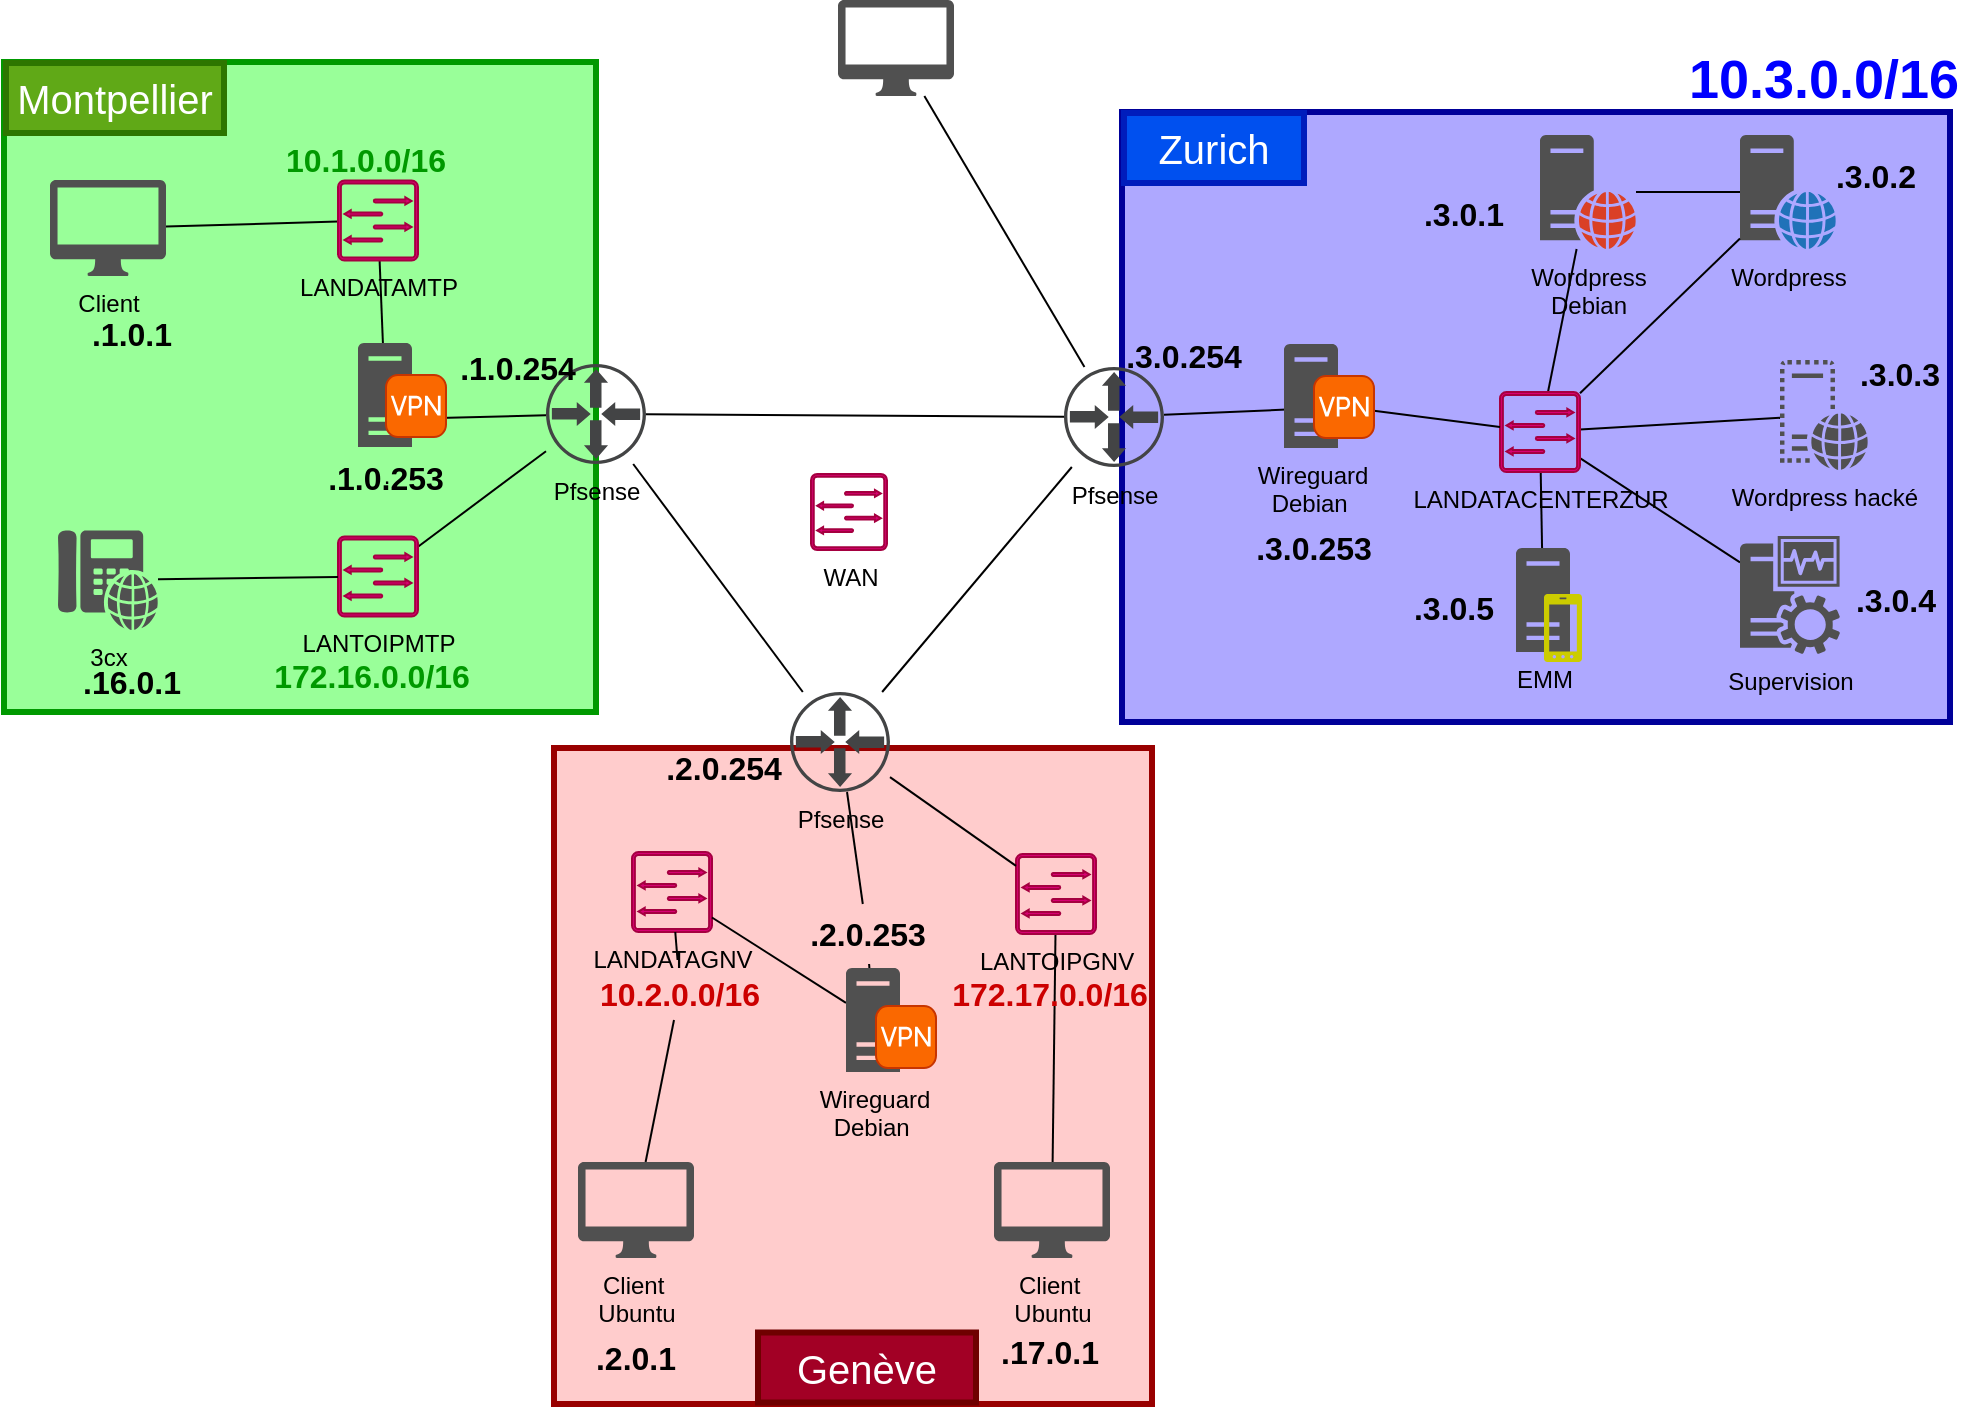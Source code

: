 <mxfile>
    <diagram id="Ova_cbhtESrP1cNoYYQZ" name="Page-1">
        <mxGraphModel dx="2796" dy="1238" grid="0" gridSize="10" guides="1" tooltips="1" connect="1" arrows="1" fold="1" page="0" pageScale="1" pageWidth="850" pageHeight="1100" background="#ffffff" math="0" shadow="0">
            <root>
                <mxCell id="0"/>
                <mxCell id="1" parent="0"/>
                <mxCell id="69" value="" style="rounded=0;whiteSpace=wrap;html=1;strokeColor=#000099;strokeWidth=3;fillColor=#AEA8FF;" vertex="1" parent="1">
                    <mxGeometry x="508" y="-6" width="414" height="305" as="geometry"/>
                </mxCell>
                <mxCell id="67" value="" style="rounded=0;whiteSpace=wrap;html=1;strokeColor=#009900;strokeWidth=3;fillColor=#99FF99;" vertex="1" parent="1">
                    <mxGeometry x="-51" y="-31" width="296" height="325" as="geometry"/>
                </mxCell>
                <mxCell id="68" value="" style="rounded=0;whiteSpace=wrap;html=1;strokeColor=#990000;strokeWidth=3;fillColor=#FFCCCC;fontColor=none;noLabel=1;labelBorderColor=none;" vertex="1" parent="1">
                    <mxGeometry x="224" y="312" width="299" height="328" as="geometry"/>
                </mxCell>
                <mxCell id="71" style="edgeStyle=none;html=1;strokeColor=#000000;startArrow=none;startFill=0;endArrow=none;endFill=0;" edge="1" parent="1" source="3" target="4">
                    <mxGeometry relative="1" as="geometry"/>
                </mxCell>
                <mxCell id="3" value="&lt;font color=&quot;#000000&quot;&gt;Wordpress&lt;br&gt;Debian&lt;br&gt;&lt;/font&gt;" style="sketch=0;pointerEvents=1;shadow=0;dashed=0;html=1;strokeColor=none;fillColor=#505050;labelPosition=center;verticalLabelPosition=bottom;verticalAlign=top;outlineConnect=0;align=center;shape=mxgraph.office.servers.web_server_orange;" vertex="1" parent="1">
                    <mxGeometry x="717" y="5.5" width="48" height="57" as="geometry"/>
                </mxCell>
                <mxCell id="4" value="&lt;font color=&quot;#000000&quot;&gt;Wordpress&lt;/font&gt;" style="sketch=0;pointerEvents=1;shadow=0;dashed=0;html=1;strokeColor=none;fillColor=#505050;labelPosition=center;verticalLabelPosition=bottom;verticalAlign=top;outlineConnect=0;align=center;shape=mxgraph.office.servers.web_server_blue;" vertex="1" parent="1">
                    <mxGeometry x="817" y="5.5" width="48" height="57" as="geometry"/>
                </mxCell>
                <mxCell id="6" value="&lt;font color=&quot;#000000&quot;&gt;Wordpress hacké&lt;/font&gt;" style="sketch=0;pointerEvents=1;shadow=0;dashed=0;html=1;strokeColor=none;fillColor=#505050;labelPosition=center;verticalLabelPosition=bottom;verticalAlign=top;outlineConnect=0;align=center;shape=mxgraph.office.servers.virtual_web_server;" vertex="1" parent="1">
                    <mxGeometry x="837" y="118" width="44" height="55" as="geometry"/>
                </mxCell>
                <mxCell id="42" style="edgeStyle=none;html=1;strokeColor=#000000;startArrow=none;startFill=0;endArrow=none;endFill=0;" edge="1" parent="1" source="98" target="14">
                    <mxGeometry relative="1" as="geometry">
                        <mxPoint x="76" y="77.25" as="targetPoint"/>
                        <mxPoint x="26" y="45.583" as="sourcePoint"/>
                    </mxGeometry>
                </mxCell>
                <mxCell id="58" style="edgeStyle=none;html=1;strokeColor=#000000;startArrow=none;startFill=0;endArrow=none;endFill=0;" edge="1" parent="1" source="10" target="12">
                    <mxGeometry relative="1" as="geometry"/>
                </mxCell>
                <mxCell id="10" value="" style="sketch=0;pointerEvents=1;shadow=0;dashed=0;html=1;strokeColor=none;fillColor=#505050;labelPosition=center;verticalLabelPosition=bottom;verticalAlign=top;outlineConnect=0;align=center;shape=mxgraph.office.devices.mac_client;" vertex="1" parent="1">
                    <mxGeometry x="366" y="-62" width="58" height="48" as="geometry"/>
                </mxCell>
                <mxCell id="51" style="edgeStyle=none;html=1;strokeColor=#000000;startArrow=none;startFill=0;endArrow=none;endFill=0;" edge="1" parent="1" source="11" target="12">
                    <mxGeometry relative="1" as="geometry"/>
                </mxCell>
                <mxCell id="11" value="&lt;font color=&quot;#000000&quot;&gt;Pfsense&lt;/font&gt;" style="sketch=0;pointerEvents=1;shadow=0;dashed=0;html=1;strokeColor=none;fillColor=#434445;aspect=fixed;labelPosition=center;verticalLabelPosition=bottom;verticalAlign=top;align=center;outlineConnect=0;shape=mxgraph.vvd.physical_upstream_router;" vertex="1" parent="1">
                    <mxGeometry x="220" y="120" width="50" height="50" as="geometry"/>
                </mxCell>
                <mxCell id="52" style="edgeStyle=none;html=1;strokeColor=#000000;startArrow=none;startFill=0;endArrow=none;endFill=0;" edge="1" parent="1" source="12" target="19">
                    <mxGeometry relative="1" as="geometry"/>
                </mxCell>
                <mxCell id="123" value="" style="edgeStyle=none;html=1;strokeColor=#000000;fontSize=27;fontColor=#000000;startArrow=none;startFill=0;endArrow=none;endFill=0;" edge="1" parent="1" source="12" target="116">
                    <mxGeometry relative="1" as="geometry">
                        <mxPoint x="523" y="144.277" as="sourcePoint"/>
                    </mxGeometry>
                </mxCell>
                <mxCell id="12" value="&lt;span style=&quot;color: rgb(0, 0, 0);&quot;&gt;Pfsense&lt;/span&gt;" style="sketch=0;pointerEvents=1;shadow=0;dashed=0;html=1;strokeColor=none;fillColor=#434445;aspect=fixed;labelPosition=center;verticalLabelPosition=bottom;verticalAlign=top;align=center;outlineConnect=0;shape=mxgraph.vvd.physical_upstream_router;" vertex="1" parent="1">
                    <mxGeometry x="479" y="121.5" width="50" height="50" as="geometry"/>
                </mxCell>
                <mxCell id="50" style="edgeStyle=none;html=1;strokeColor=#000000;startArrow=none;startFill=0;endArrow=none;endFill=0;exitX=0.879;exitY=0.694;exitDx=0;exitDy=0;exitPerimeter=0;" edge="1" parent="1" source="120" target="11">
                    <mxGeometry relative="1" as="geometry"/>
                </mxCell>
                <mxCell id="129" value="" style="edgeStyle=none;html=1;strokeColor=#000000;fontSize=27;fontColor=#000000;startArrow=none;startFill=0;endArrow=none;endFill=0;" edge="1" parent="1" source="14" target="119">
                    <mxGeometry relative="1" as="geometry"/>
                </mxCell>
                <mxCell id="14" value="&lt;font color=&quot;#000000&quot;&gt;LANDATAMTP&lt;/font&gt;" style="sketch=0;pointerEvents=1;shadow=0;dashed=0;html=1;strokeColor=#A50040;fillColor=#d80073;aspect=fixed;labelPosition=center;verticalLabelPosition=bottom;verticalAlign=top;align=center;outlineConnect=0;shape=mxgraph.vvd.switch;fontColor=#ffffff;" vertex="1" parent="1">
                    <mxGeometry x="116" y="28.25" width="40" height="40" as="geometry"/>
                </mxCell>
                <mxCell id="130" style="edgeStyle=none;html=1;strokeColor=#000000;fontSize=27;fontColor=#000000;startArrow=none;startFill=0;endArrow=none;endFill=0;" edge="1" parent="1" source="15" target="11">
                    <mxGeometry relative="1" as="geometry"/>
                </mxCell>
                <mxCell id="15" value="&lt;font color=&quot;#000000&quot;&gt;LANTOIPMTP&lt;/font&gt;" style="sketch=0;pointerEvents=1;shadow=0;dashed=0;html=1;strokeColor=#A50040;fillColor=#d80073;aspect=fixed;labelPosition=center;verticalLabelPosition=bottom;verticalAlign=top;align=center;outlineConnect=0;shape=mxgraph.vvd.switch;fontColor=#ffffff;" vertex="1" parent="1">
                    <mxGeometry x="116" y="206.25" width="40" height="40" as="geometry"/>
                </mxCell>
                <mxCell id="63" style="edgeStyle=none;html=1;strokeColor=#000000;startArrow=none;startFill=0;endArrow=none;endFill=0;" edge="1" parent="1" source="109" target="41">
                    <mxGeometry relative="1" as="geometry"/>
                </mxCell>
                <mxCell id="16" value="&lt;font color=&quot;#000000&quot;&gt;LANDATAGNV&lt;/font&gt;" style="sketch=0;pointerEvents=1;shadow=0;dashed=0;html=1;strokeColor=#A50040;fillColor=#d80073;aspect=fixed;labelPosition=center;verticalLabelPosition=bottom;verticalAlign=top;align=center;outlineConnect=0;shape=mxgraph.vvd.switch;fontColor=#ffffff;" vertex="1" parent="1">
                    <mxGeometry x="263" y="364" width="40" height="40" as="geometry"/>
                </mxCell>
                <mxCell id="65" style="edgeStyle=none;html=1;strokeColor=#000000;startArrow=none;startFill=0;endArrow=none;endFill=0;" edge="1" parent="1" source="17" target="75">
                    <mxGeometry relative="1" as="geometry">
                        <mxPoint x="501.857" y="522.5" as="targetPoint"/>
                    </mxGeometry>
                </mxCell>
                <mxCell id="17" value="&lt;font color=&quot;#000000&quot;&gt;LANTOIPGNV&lt;/font&gt;" style="sketch=0;pointerEvents=1;shadow=0;dashed=0;html=1;strokeColor=#A50040;fillColor=#d80073;aspect=fixed;labelPosition=center;verticalLabelPosition=bottom;verticalAlign=top;align=center;outlineConnect=0;shape=mxgraph.vvd.switch;fontColor=#ffffff;" vertex="1" parent="1">
                    <mxGeometry x="455" y="365" width="40" height="40" as="geometry"/>
                </mxCell>
                <mxCell id="53" style="edgeStyle=none;html=1;strokeColor=#000000;startArrow=none;startFill=0;endArrow=none;endFill=0;" edge="1" parent="1" source="19" target="11">
                    <mxGeometry relative="1" as="geometry"/>
                </mxCell>
                <mxCell id="55" value="" style="edgeStyle=none;html=1;strokeColor=#000000;startArrow=none;startFill=0;endArrow=none;endFill=0;" edge="1" parent="1" source="148" target="121">
                    <mxGeometry relative="1" as="geometry">
                        <mxPoint x="379.976" y="420" as="targetPoint"/>
                    </mxGeometry>
                </mxCell>
                <mxCell id="64" style="edgeStyle=none;html=1;strokeColor=#000000;startArrow=none;startFill=0;endArrow=none;endFill=0;" edge="1" parent="1" source="19" target="17">
                    <mxGeometry relative="1" as="geometry">
                        <mxPoint x="402" y="317.959" as="sourcePoint"/>
                    </mxGeometry>
                </mxCell>
                <mxCell id="19" value="&lt;span style=&quot;color: rgb(0, 0, 0);&quot;&gt;Pfsense&lt;/span&gt;" style="sketch=0;pointerEvents=1;shadow=0;dashed=0;html=1;strokeColor=none;fillColor=#434445;aspect=fixed;labelPosition=center;verticalLabelPosition=bottom;verticalAlign=top;align=center;outlineConnect=0;shape=mxgraph.vvd.physical_upstream_router;" vertex="1" parent="1">
                    <mxGeometry x="342" y="284" width="50" height="50" as="geometry"/>
                </mxCell>
                <mxCell id="41" value="&lt;font style=&quot;font-weight: normal;&quot; color=&quot;#000000&quot;&gt;Client&amp;nbsp;&lt;br&gt;Ubuntu&lt;/font&gt;" style="sketch=0;pointerEvents=1;shadow=0;dashed=0;html=1;strokeColor=none;fillColor=#505050;labelPosition=center;verticalLabelPosition=bottom;verticalAlign=top;outlineConnect=0;align=center;shape=mxgraph.office.devices.mac_client;fontStyle=1" vertex="1" parent="1">
                    <mxGeometry x="236" y="519" width="58" height="48" as="geometry"/>
                </mxCell>
                <mxCell id="44" style="edgeStyle=none;html=1;strokeColor=#000000;startArrow=none;startFill=0;endArrow=none;endFill=0;" edge="1" parent="1" source="99" target="15">
                    <mxGeometry relative="1" as="geometry">
                        <mxPoint x="126" y="72.492" as="targetPoint"/>
                        <mxPoint x="44" y="222.705" as="sourcePoint"/>
                    </mxGeometry>
                </mxCell>
                <mxCell id="62" style="edgeStyle=none;html=1;strokeColor=#000000;startArrow=none;startFill=0;endArrow=none;endFill=0;" edge="1" parent="1" source="121" target="16">
                    <mxGeometry relative="1" as="geometry">
                        <mxPoint x="358" y="421.023" as="sourcePoint"/>
                    </mxGeometry>
                </mxCell>
                <mxCell id="59" style="edgeStyle=none;html=1;strokeColor=#000000;startArrow=none;startFill=0;endArrow=none;endFill=0;" edge="1" parent="1" source="73" target="3">
                    <mxGeometry relative="1" as="geometry">
                        <mxPoint x="721.139" y="132" as="sourcePoint"/>
                    </mxGeometry>
                </mxCell>
                <mxCell id="60" style="edgeStyle=none;html=1;strokeColor=#000000;startArrow=none;startFill=0;endArrow=none;endFill=0;" edge="1" parent="1" source="73" target="4">
                    <mxGeometry relative="1" as="geometry">
                        <mxPoint x="732" y="139.054" as="sourcePoint"/>
                    </mxGeometry>
                </mxCell>
                <mxCell id="61" style="edgeStyle=none;html=1;strokeColor=#000000;startArrow=none;startFill=0;endArrow=none;endFill=0;" edge="1" parent="1" source="73" target="6">
                    <mxGeometry relative="1" as="geometry">
                        <mxPoint x="725.4" y="176" as="sourcePoint"/>
                    </mxGeometry>
                </mxCell>
                <mxCell id="79" style="edgeStyle=none;html=1;strokeColor=#000000;startArrow=none;startFill=0;endArrow=none;endFill=0;" edge="1" parent="1" source="73" target="78">
                    <mxGeometry relative="1" as="geometry"/>
                </mxCell>
                <mxCell id="86" value="" style="edgeStyle=none;html=1;strokeColor=#000000;startArrow=none;startFill=0;endArrow=none;endFill=0;" edge="1" parent="1" source="73">
                    <mxGeometry relative="1" as="geometry">
                        <mxPoint x="718.036" y="212" as="targetPoint"/>
                    </mxGeometry>
                </mxCell>
                <mxCell id="73" value="&lt;font color=&quot;#000000&quot;&gt;LANDATACENTERZUR&lt;/font&gt;" style="sketch=0;pointerEvents=1;shadow=0;dashed=0;html=1;strokeColor=#A50040;fillColor=#d80073;aspect=fixed;labelPosition=center;verticalLabelPosition=bottom;verticalAlign=top;align=center;outlineConnect=0;shape=mxgraph.vvd.switch;fontColor=#ffffff;" vertex="1" parent="1">
                    <mxGeometry x="697" y="134" width="40" height="40" as="geometry"/>
                </mxCell>
                <mxCell id="75" value="&lt;span style=&quot;color: rgb(0, 0, 0);&quot;&gt;Client&amp;nbsp;&lt;/span&gt;&lt;br style=&quot;color: rgb(0, 0, 0);&quot;&gt;&lt;span style=&quot;color: rgb(0, 0, 0);&quot;&gt;Ubuntu&lt;/span&gt;" style="sketch=0;pointerEvents=1;shadow=0;dashed=0;html=1;strokeColor=none;fillColor=#505050;labelPosition=center;verticalLabelPosition=bottom;verticalAlign=top;outlineConnect=0;align=center;shape=mxgraph.office.devices.mac_client;" vertex="1" parent="1">
                    <mxGeometry x="444" y="519" width="58" height="48" as="geometry"/>
                </mxCell>
                <mxCell id="78" value="&lt;font color=&quot;#000000&quot;&gt;Supervision&lt;/font&gt;" style="sketch=0;pointerEvents=1;shadow=0;dashed=0;html=1;strokeColor=none;fillColor=#505050;labelPosition=center;verticalLabelPosition=bottom;verticalAlign=top;outlineConnect=0;align=center;shape=mxgraph.office.servers.monitoring_sql_reporting_services;strokeWidth=3;" vertex="1" parent="1">
                    <mxGeometry x="817" y="206" width="50" height="59" as="geometry"/>
                </mxCell>
                <mxCell id="90" value="&lt;font color=&quot;#000000&quot;&gt;EMM&lt;/font&gt;" style="sketch=0;pointerEvents=1;shadow=0;dashed=0;html=1;strokeColor=none;fillColor=#505050;labelPosition=center;verticalLabelPosition=bottom;verticalAlign=top;outlineConnect=0;align=center;shape=mxgraph.office.servers.server_generic;strokeWidth=3;" vertex="1" parent="1">
                    <mxGeometry x="705" y="212" width="27" height="52" as="geometry"/>
                </mxCell>
                <mxCell id="91" value="" style="sketch=0;pointerEvents=1;shadow=0;dashed=0;html=1;strokeColor=none;fillColor=#CCCC00;labelPosition=center;verticalLabelPosition=bottom;verticalAlign=top;outlineConnect=0;align=center;shape=mxgraph.office.devices.cell_phone_windows_phone_standalone;strokeWidth=3;" vertex="1" parent="1">
                    <mxGeometry x="719" y="235" width="19" height="34" as="geometry"/>
                </mxCell>
                <mxCell id="92" value="&lt;font color=&quot;#000000&quot;&gt;WAN&lt;/font&gt;" style="sketch=0;pointerEvents=1;shadow=0;dashed=0;html=1;strokeColor=#A50040;fillColor=#d80073;aspect=fixed;labelPosition=center;verticalLabelPosition=bottom;verticalAlign=top;align=center;outlineConnect=0;shape=mxgraph.vvd.switch;fontColor=#ffffff;" vertex="1" parent="1">
                    <mxGeometry x="352.5" y="175" width="38" height="38" as="geometry"/>
                </mxCell>
                <mxCell id="95" value="&lt;font style=&quot;font-size: 20px;&quot;&gt;Zurich&lt;/font&gt;" style="text;html=1;strokeColor=#001DBC;fillColor=#0050ef;align=center;verticalAlign=middle;whiteSpace=wrap;rounded=0;strokeWidth=3;fontColor=#ffffff;" vertex="1" parent="1">
                    <mxGeometry x="509" y="-5.5" width="90" height="35" as="geometry"/>
                </mxCell>
                <mxCell id="96" value="&lt;font style=&quot;font-size: 20px;&quot;&gt;Montpellier&lt;/font&gt;" style="text;html=1;strokeColor=#2D7600;fillColor=#60a917;align=center;verticalAlign=middle;whiteSpace=wrap;rounded=0;strokeWidth=3;fontColor=#ffffff;" vertex="1" parent="1">
                    <mxGeometry x="-50" y="-30.5" width="109" height="35" as="geometry"/>
                </mxCell>
                <mxCell id="97" value="&lt;font style=&quot;font-size: 20px;&quot;&gt;Genève&lt;/font&gt;" style="text;html=1;strokeColor=#6F0000;fillColor=#a20025;align=center;verticalAlign=middle;whiteSpace=wrap;rounded=0;strokeWidth=3;fontColor=#ffffff;" vertex="1" parent="1">
                    <mxGeometry x="326" y="604.25" width="109" height="35" as="geometry"/>
                </mxCell>
                <mxCell id="98" value="&lt;font color=&quot;#000000&quot;&gt;Client&lt;/font&gt;" style="sketch=0;pointerEvents=1;shadow=0;dashed=0;html=1;strokeColor=none;fillColor=#505050;labelPosition=center;verticalLabelPosition=bottom;verticalAlign=top;outlineConnect=0;align=center;shape=mxgraph.office.devices.mac_client;" vertex="1" parent="1">
                    <mxGeometry x="-28" y="28" width="58" height="48" as="geometry"/>
                </mxCell>
                <mxCell id="99" value="&lt;font color=&quot;#000000&quot;&gt;3cx&lt;/font&gt;" style="sketch=0;pointerEvents=1;shadow=0;dashed=0;html=1;strokeColor=none;fillColor=#505050;labelPosition=center;verticalLabelPosition=bottom;verticalAlign=top;outlineConnect=0;align=center;shape=mxgraph.office.devices.phone_voip;" vertex="1" parent="1">
                    <mxGeometry x="-24" y="203" width="50" height="50" as="geometry"/>
                </mxCell>
                <mxCell id="101" value="10.3.0.0/16" style="text;html=1;strokeColor=none;fillColor=none;align=center;verticalAlign=middle;whiteSpace=wrap;rounded=0;strokeWidth=3;fontSize=27;fontColor=#0000FF;fontStyle=1" vertex="1" parent="1">
                    <mxGeometry x="829" y="-37.5" width="60" height="30" as="geometry"/>
                </mxCell>
                <mxCell id="104" value="&lt;font style=&quot;font-size: 16px;&quot;&gt;&lt;span style=&quot;font-size: 16px;&quot;&gt;172.16.0.0/16&lt;/span&gt;&lt;/font&gt;" style="text;html=1;strokeColor=none;fillColor=none;align=center;verticalAlign=middle;whiteSpace=wrap;rounded=0;strokeWidth=3;fontSize=16;fontColor=#009900;fontStyle=1" vertex="1" parent="1">
                    <mxGeometry x="103" y="261" width="60" height="30" as="geometry"/>
                </mxCell>
                <mxCell id="107" value="&lt;font style=&quot;font-size: 16px;&quot;&gt;10.1.0.0/16&lt;/font&gt;" style="text;html=1;strokeColor=none;fillColor=none;align=center;verticalAlign=middle;whiteSpace=wrap;rounded=0;strokeWidth=3;fontSize=20;fontColor=#009900;fontStyle=1" vertex="1" parent="1">
                    <mxGeometry x="100" y="0.5" width="60" height="30" as="geometry"/>
                </mxCell>
                <mxCell id="108" value="&lt;font style=&quot;font-size: 16px;&quot;&gt;&lt;span style=&quot;font-size: 16px;&quot;&gt;172.17.0.0/16&lt;/span&gt;&lt;/font&gt;" style="text;html=1;strokeColor=none;fillColor=none;align=center;verticalAlign=middle;whiteSpace=wrap;rounded=0;strokeWidth=3;fontSize=16;fontColor=#CC0000;fontStyle=1" vertex="1" parent="1">
                    <mxGeometry x="442" y="420" width="60" height="30" as="geometry"/>
                </mxCell>
                <mxCell id="110" value="" style="edgeStyle=none;html=1;strokeColor=#000000;startArrow=none;startFill=0;endArrow=none;endFill=0;" edge="1" parent="1" source="16" target="109">
                    <mxGeometry relative="1" as="geometry">
                        <mxPoint x="307.988" y="400" as="sourcePoint"/>
                        <mxPoint x="272.215" y="519" as="targetPoint"/>
                    </mxGeometry>
                </mxCell>
                <mxCell id="109" value="&lt;font style=&quot;font-size: 16px;&quot;&gt;10.2.0.0/16&lt;/font&gt;" style="text;html=1;strokeColor=none;fillColor=none;align=center;verticalAlign=middle;whiteSpace=wrap;rounded=0;strokeWidth=3;fontSize=20;fontColor=#CC0000;fontStyle=1" vertex="1" parent="1">
                    <mxGeometry x="257" y="418" width="60" height="30" as="geometry"/>
                </mxCell>
                <mxCell id="115" value="&lt;font color=&quot;#000000&quot;&gt;Wireguard&lt;br&gt;Debian&amp;nbsp;&lt;br&gt;&lt;/font&gt;" style="sketch=0;pointerEvents=1;shadow=0;dashed=0;html=1;strokeColor=none;fillColor=#505050;labelPosition=center;verticalLabelPosition=bottom;verticalAlign=top;outlineConnect=0;align=center;shape=mxgraph.office.servers.server_generic;strokeWidth=3;" vertex="1" parent="1">
                    <mxGeometry x="589" y="110" width="27" height="52" as="geometry"/>
                </mxCell>
                <mxCell id="124" value="" style="edgeStyle=none;html=1;strokeColor=#000000;fontSize=27;fontColor=#000000;startArrow=none;startFill=0;endArrow=none;endFill=0;" edge="1" parent="1" source="116" target="73">
                    <mxGeometry relative="1" as="geometry"/>
                </mxCell>
                <mxCell id="116" value="" style="html=1;strokeWidth=1;shadow=0;dashed=0;shape=mxgraph.ios7.misc.vpn;fillColor=#fa6800;strokeColor=#C73500;buttonText=;strokeColor2=#222222;fontColor=#000000;fontSize=8;verticalLabelPosition=bottom;verticalAlign=top;align=center;sketch=0;" vertex="1" parent="1">
                    <mxGeometry x="604" y="126" width="30" height="31" as="geometry"/>
                </mxCell>
                <mxCell id="119" value="&lt;font color=&quot;#000000&quot;&gt;.&lt;br&gt;&lt;/font&gt;" style="sketch=0;pointerEvents=1;shadow=0;dashed=0;html=1;strokeColor=none;fillColor=#505050;labelPosition=center;verticalLabelPosition=bottom;verticalAlign=top;outlineConnect=0;align=center;shape=mxgraph.office.servers.server_generic;strokeWidth=3;" vertex="1" parent="1">
                    <mxGeometry x="126" y="109.5" width="27" height="52" as="geometry"/>
                </mxCell>
                <mxCell id="120" value="" style="html=1;strokeWidth=1;shadow=0;dashed=0;shape=mxgraph.ios7.misc.vpn;fillColor=#fa6800;strokeColor=#C73500;buttonText=;strokeColor2=#222222;fontColor=#000000;fontSize=8;verticalLabelPosition=bottom;verticalAlign=top;align=center;sketch=0;" vertex="1" parent="1">
                    <mxGeometry x="140" y="125.5" width="30" height="31" as="geometry"/>
                </mxCell>
                <mxCell id="121" value="&lt;font color=&quot;#000000&quot;&gt;Wireguard&lt;br&gt;Debian&amp;nbsp;&lt;br&gt;&lt;/font&gt;" style="sketch=0;pointerEvents=1;shadow=0;dashed=0;html=1;strokeColor=none;fillColor=#505050;labelPosition=center;verticalLabelPosition=bottom;verticalAlign=top;outlineConnect=0;align=center;shape=mxgraph.office.servers.server_generic;strokeWidth=3;" vertex="1" parent="1">
                    <mxGeometry x="370" y="422" width="27" height="52" as="geometry"/>
                </mxCell>
                <mxCell id="122" value="" style="html=1;strokeWidth=1;shadow=0;dashed=0;shape=mxgraph.ios7.misc.vpn;fillColor=#fa6800;strokeColor=#C73500;buttonText=;strokeColor2=#222222;fontColor=#000000;fontSize=8;verticalLabelPosition=bottom;verticalAlign=top;align=center;sketch=0;" vertex="1" parent="1">
                    <mxGeometry x="385" y="441" width="30" height="31" as="geometry"/>
                </mxCell>
                <mxCell id="133" value="&lt;font color=&quot;#000000&quot;&gt;.16.0.1&lt;/font&gt;" style="text;html=1;strokeColor=none;fillColor=none;align=center;verticalAlign=middle;whiteSpace=wrap;rounded=0;strokeWidth=3;fontSize=16;fontColor=#009900;fontStyle=1" vertex="1" parent="1">
                    <mxGeometry x="-17" y="264" width="60" height="30" as="geometry"/>
                </mxCell>
                <mxCell id="134" value="&lt;span style=&quot;color: rgb(0, 0, 0);&quot;&gt;.1.0.1&lt;/span&gt;" style="text;html=1;strokeColor=none;fillColor=none;align=center;verticalAlign=middle;whiteSpace=wrap;rounded=0;strokeWidth=3;fontSize=16;fontColor=#009900;fontStyle=1" vertex="1" parent="1">
                    <mxGeometry x="-17" y="90" width="60" height="30" as="geometry"/>
                </mxCell>
                <mxCell id="135" value="&lt;span style=&quot;color: rgb(0, 0, 0);&quot;&gt;.2.0.1&lt;/span&gt;" style="text;html=1;strokeColor=none;fillColor=none;align=center;verticalAlign=middle;whiteSpace=wrap;rounded=0;strokeWidth=3;fontSize=16;fontColor=#009900;fontStyle=1" vertex="1" parent="1">
                    <mxGeometry x="235" y="602" width="60" height="30" as="geometry"/>
                </mxCell>
                <mxCell id="136" value="&lt;font color=&quot;#000000&quot;&gt;.17.0.1&lt;/font&gt;" style="text;html=1;strokeColor=none;fillColor=none;align=center;verticalAlign=middle;whiteSpace=wrap;rounded=0;strokeWidth=3;fontSize=16;fontColor=#009900;fontStyle=1" vertex="1" parent="1">
                    <mxGeometry x="442" y="599" width="60" height="30" as="geometry"/>
                </mxCell>
                <mxCell id="138" value="&lt;font color=&quot;#000000&quot;&gt;.3.0.1&lt;/font&gt;" style="text;html=1;strokeColor=none;fillColor=none;align=center;verticalAlign=middle;whiteSpace=wrap;rounded=0;strokeWidth=3;fontSize=16;fontColor=#009900;fontStyle=1" vertex="1" parent="1">
                    <mxGeometry x="649" y="29.5" width="60" height="30" as="geometry"/>
                </mxCell>
                <mxCell id="139" value="&lt;span style=&quot;color: rgb(0, 0, 0);&quot;&gt;.3.0.2&lt;/span&gt;" style="text;html=1;strokeColor=none;fillColor=none;align=center;verticalAlign=middle;whiteSpace=wrap;rounded=0;strokeWidth=3;fontSize=16;fontColor=#009900;fontStyle=1" vertex="1" parent="1">
                    <mxGeometry x="855" y="11" width="60" height="30" as="geometry"/>
                </mxCell>
                <mxCell id="140" value="&lt;span style=&quot;color: rgb(0, 0, 0);&quot;&gt;.3.0.3&lt;/span&gt;" style="text;html=1;strokeColor=none;fillColor=none;align=center;verticalAlign=middle;whiteSpace=wrap;rounded=0;strokeWidth=3;fontSize=16;fontColor=#009900;fontStyle=1" vertex="1" parent="1">
                    <mxGeometry x="867" y="109.5" width="60" height="30" as="geometry"/>
                </mxCell>
                <mxCell id="141" value="&lt;span style=&quot;color: rgb(0, 0, 0);&quot;&gt;.3.0.4&lt;/span&gt;" style="text;html=1;strokeColor=none;fillColor=none;align=center;verticalAlign=middle;whiteSpace=wrap;rounded=0;strokeWidth=3;fontSize=16;fontColor=#009900;fontStyle=1" vertex="1" parent="1">
                    <mxGeometry x="865" y="223" width="60" height="30" as="geometry"/>
                </mxCell>
                <mxCell id="143" value="&lt;span style=&quot;color: rgb(0, 0, 0);&quot;&gt;.3.0.5&lt;/span&gt;" style="text;html=1;strokeColor=none;fillColor=none;align=center;verticalAlign=middle;whiteSpace=wrap;rounded=0;strokeWidth=3;fontSize=16;fontColor=#009900;fontStyle=1" vertex="1" parent="1">
                    <mxGeometry x="644" y="227" width="60" height="30" as="geometry"/>
                </mxCell>
                <mxCell id="144" value="&lt;span style=&quot;color: rgb(0, 0, 0);&quot;&gt;.3.0.254&lt;/span&gt;" style="text;html=1;strokeColor=none;fillColor=none;align=center;verticalAlign=middle;whiteSpace=wrap;rounded=0;strokeWidth=3;fontSize=16;fontColor=#009900;fontStyle=1" vertex="1" parent="1">
                    <mxGeometry x="509" y="101" width="60" height="30" as="geometry"/>
                </mxCell>
                <mxCell id="145" value="&lt;span style=&quot;color: rgb(0, 0, 0);&quot;&gt;.1.0.254&lt;/span&gt;" style="text;html=1;strokeColor=none;fillColor=none;align=center;verticalAlign=middle;whiteSpace=wrap;rounded=0;strokeWidth=3;fontSize=16;fontColor=#009900;fontStyle=1" vertex="1" parent="1">
                    <mxGeometry x="176" y="107" width="60" height="30" as="geometry"/>
                </mxCell>
                <mxCell id="146" value="&lt;span style=&quot;color: rgb(0, 0, 0);&quot;&gt;.2.0.254&lt;/span&gt;" style="text;html=1;strokeColor=none;fillColor=none;align=center;verticalAlign=middle;whiteSpace=wrap;rounded=0;strokeWidth=3;fontSize=16;fontColor=#009900;fontStyle=1" vertex="1" parent="1">
                    <mxGeometry x="279" y="307" width="60" height="30" as="geometry"/>
                </mxCell>
                <mxCell id="147" value="&lt;span style=&quot;color: rgb(0, 0, 0);&quot;&gt;.3.0.253&lt;/span&gt;" style="text;html=1;strokeColor=none;fillColor=none;align=center;verticalAlign=middle;whiteSpace=wrap;rounded=0;strokeWidth=3;fontSize=16;fontColor=#009900;fontStyle=1" vertex="1" parent="1">
                    <mxGeometry x="574" y="197" width="60" height="30" as="geometry"/>
                </mxCell>
                <mxCell id="149" value="" style="edgeStyle=none;html=1;strokeColor=#000000;startArrow=none;startFill=0;endArrow=none;endFill=0;" edge="1" parent="1" source="19" target="148">
                    <mxGeometry relative="1" as="geometry">
                        <mxPoint x="377.795" y="320" as="sourcePoint"/>
                        <mxPoint x="382.395" y="422" as="targetPoint"/>
                    </mxGeometry>
                </mxCell>
                <mxCell id="148" value="&lt;span style=&quot;color: rgb(0, 0, 0);&quot;&gt;.2.0.253&lt;/span&gt;" style="text;html=1;strokeColor=none;fillColor=none;align=center;verticalAlign=middle;whiteSpace=wrap;rounded=0;strokeWidth=3;fontSize=16;fontColor=#009900;fontStyle=1" vertex="1" parent="1">
                    <mxGeometry x="350.5" y="390" width="60" height="30" as="geometry"/>
                </mxCell>
                <mxCell id="150" value="&lt;span style=&quot;color: rgb(0, 0, 0);&quot;&gt;.1.0.253&lt;/span&gt;" style="text;html=1;strokeColor=none;fillColor=none;align=center;verticalAlign=middle;whiteSpace=wrap;rounded=0;strokeWidth=3;fontSize=16;fontColor=#009900;fontStyle=1" vertex="1" parent="1">
                    <mxGeometry x="110" y="161.5" width="60" height="30" as="geometry"/>
                </mxCell>
            </root>
        </mxGraphModel>
    </diagram>
</mxfile>
